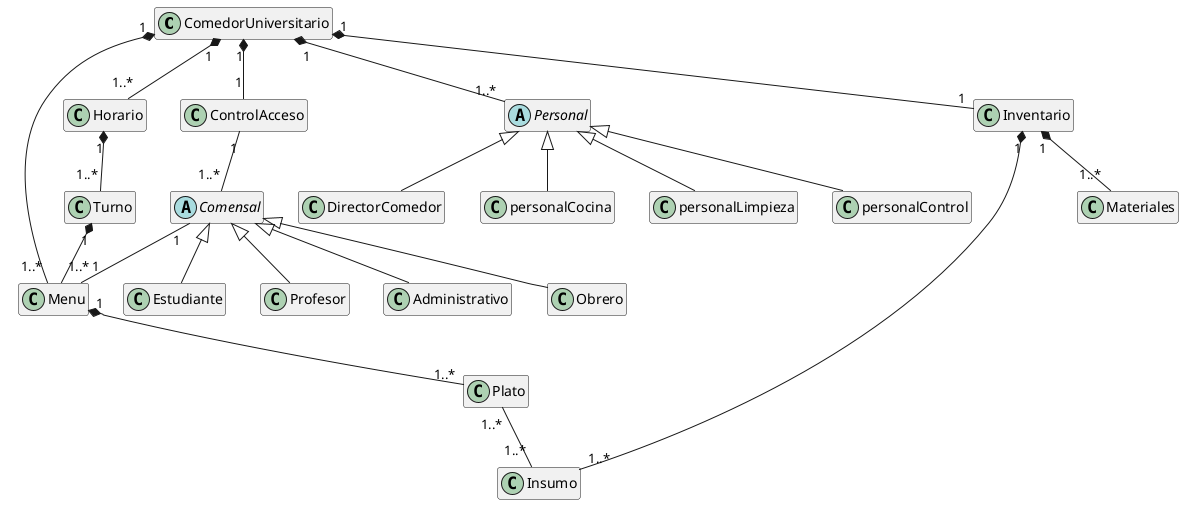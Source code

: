 @startuml ClasesDelDominio

hide empty members
skinparam classAttributeIconSize 0
skinparam classOperationIconSize 0

' clases
class ComedorUniversitario {}
class Menu {}
class Plato {}
class Horario {}
class Turno {}
class ControlAcceso {}
abstract class Comensal {}
class Estudiante {}
class Profesor {}
class Administrativo {}
class Obrero {}
abstract class Personal {}
class Inventario {}
class Insumo {}
class Materiales{}
class DirectorComedor{}
class personalCocina{}
class personalLimpieza{}
class personalControl{}

' Relaciones
ComedorUniversitario "1" *-- "1" ControlAcceso
ComedorUniversitario "1" *-- "1..*" Horario
ComedorUniversitario "1" *-- "1..*" Menu
ComedorUniversitario "1" *-- "1" Inventario
ComedorUniversitario "1" *-- "1..*" Personal
Comensal "1" -- "1" Menu
Inventario "1" *-- "1..*" Insumo
Inventario "1" *-- "1..*" Materiales
Horario "1" *-- "1..*" Turno
Turno "1" *-- "1..*" Menu
Menu "1" *-- "1..*" Plato
Plato "1..*" -- "1..*" Insumo
ControlAcceso "1" -- "1..*" Comensal
Comensal <|-- Estudiante
Comensal <|-- Profesor
Comensal <|-- Administrativo
Comensal <|-- Obrero
Personal <|-- DirectorComedor
Personal <|-- personalCocina
Personal <|-- personalLimpieza
Personal <|-- personalControl

@enduml
